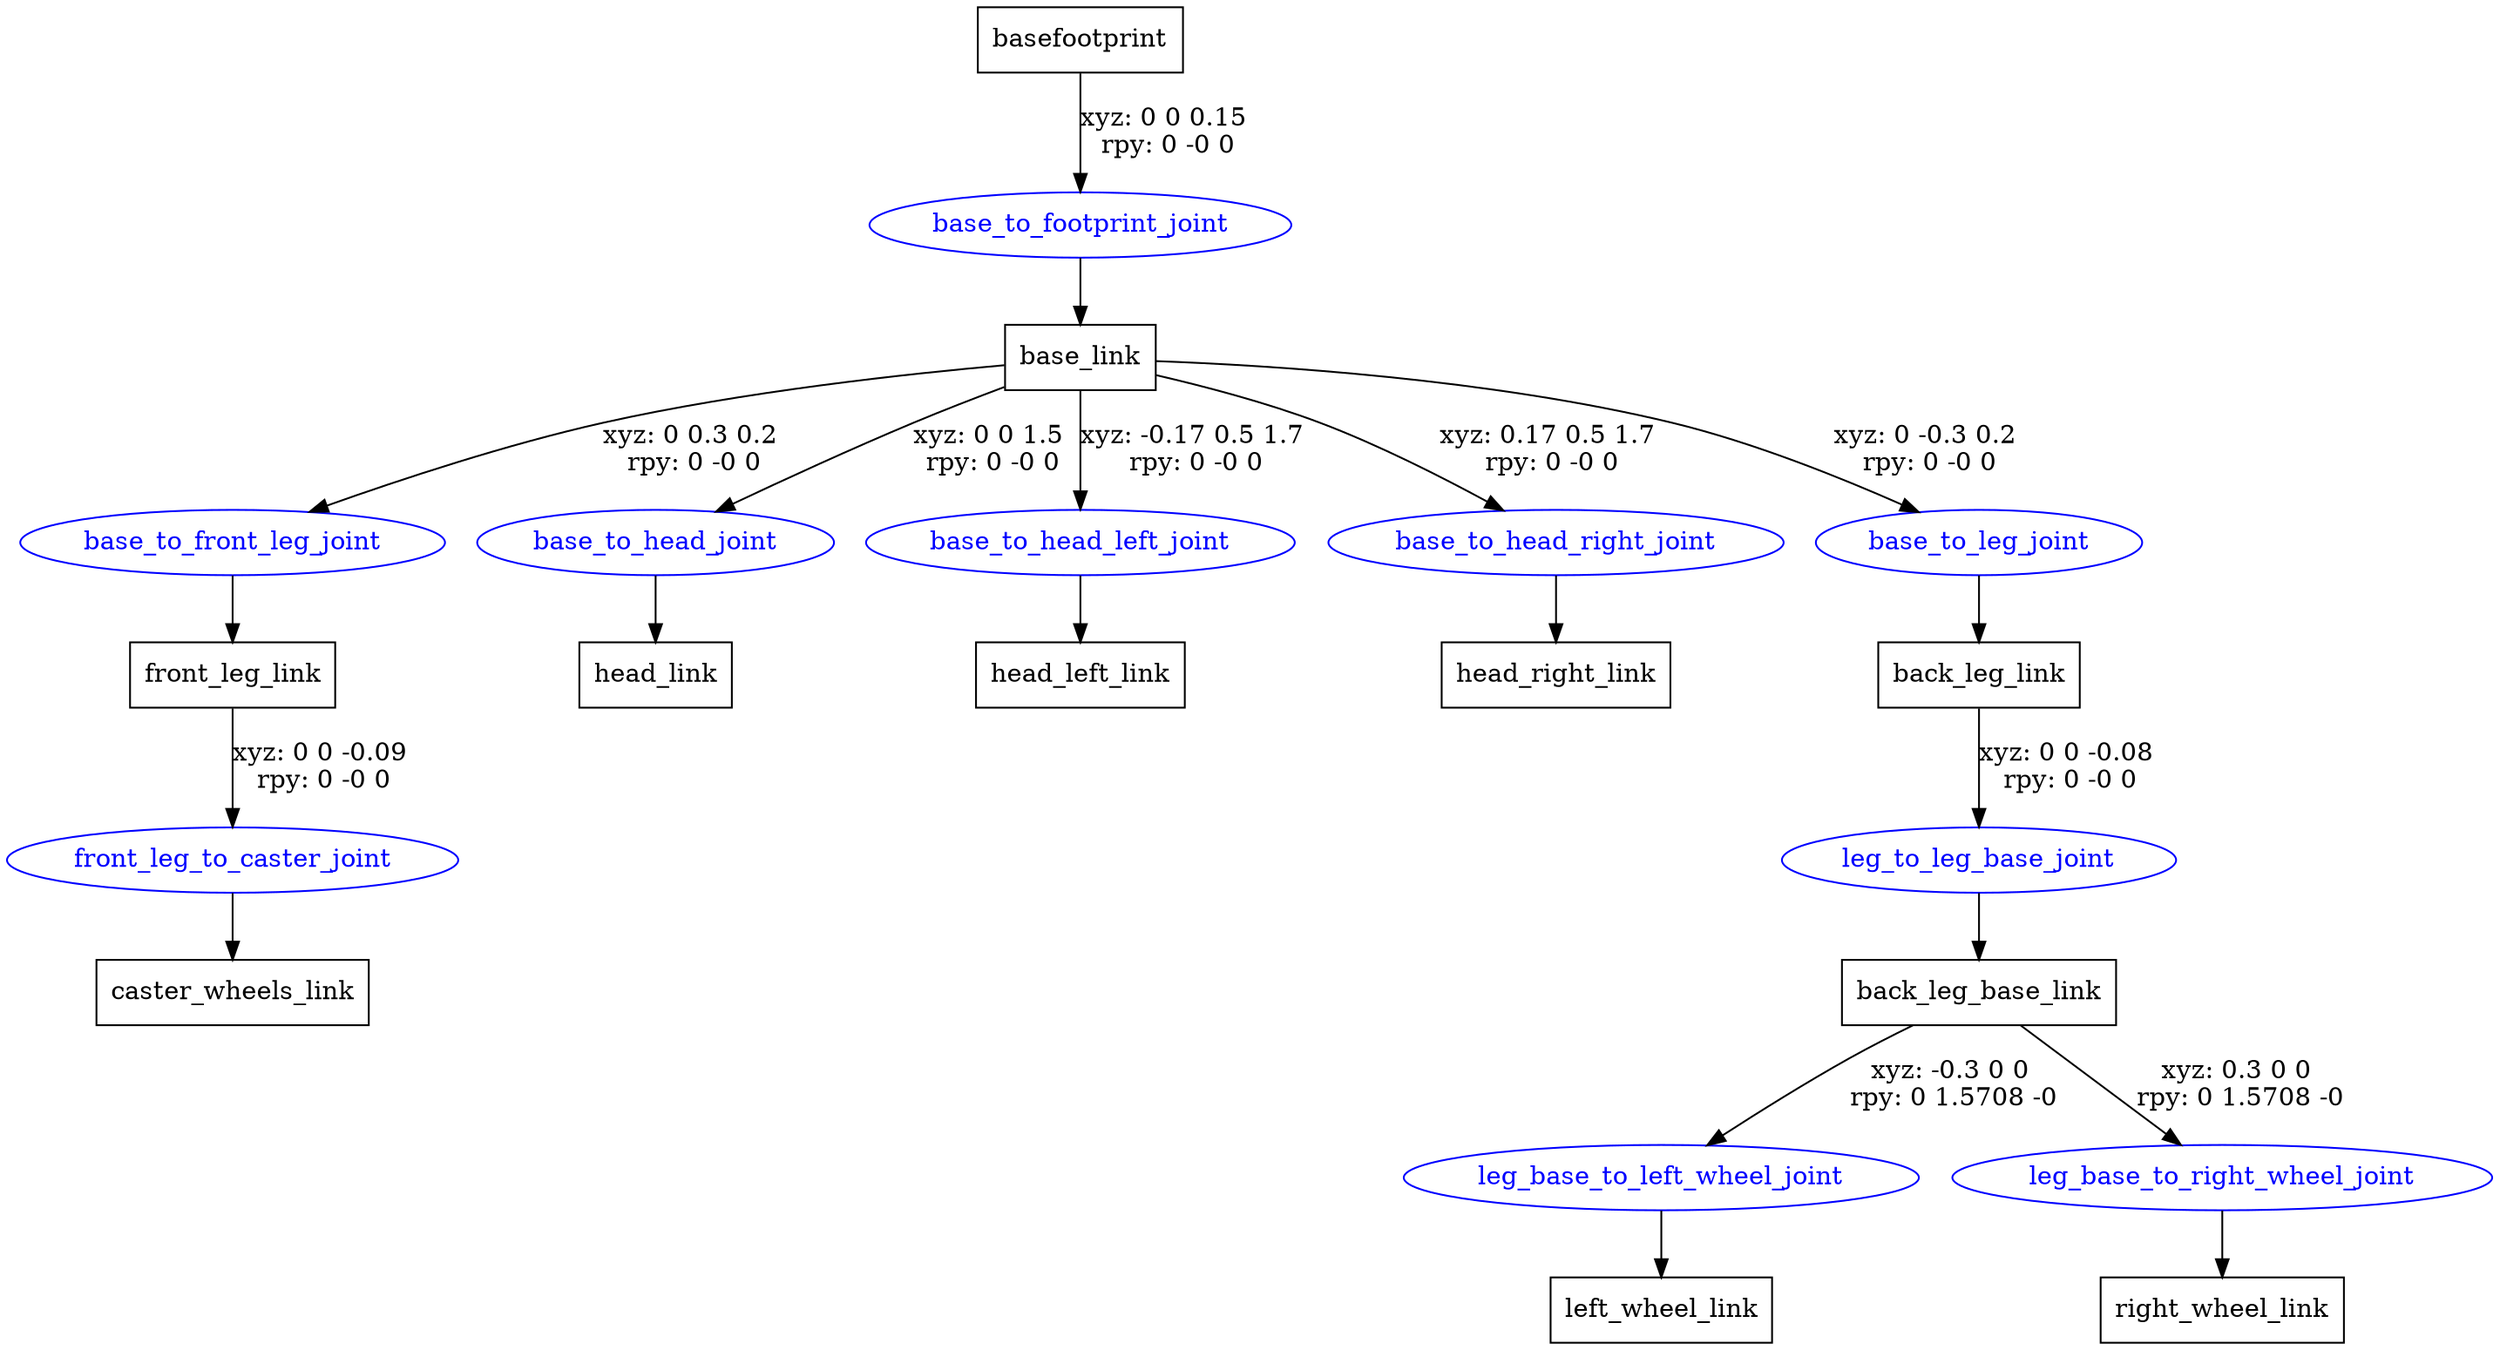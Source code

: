 digraph G {
node [shape=box];
"basefootprint" [label="basefootprint"];
"base_link" [label="base_link"];
"front_leg_link" [label="front_leg_link"];
"caster_wheels_link" [label="caster_wheels_link"];
"head_link" [label="head_link"];
"head_left_link" [label="head_left_link"];
"head_right_link" [label="head_right_link"];
"back_leg_link" [label="back_leg_link"];
"back_leg_base_link" [label="back_leg_base_link"];
"left_wheel_link" [label="left_wheel_link"];
"right_wheel_link" [label="right_wheel_link"];
node [shape=ellipse, color=blue, fontcolor=blue];
"basefootprint" -> "base_to_footprint_joint" [label="xyz: 0 0 0.15 \nrpy: 0 -0 0"]
"base_to_footprint_joint" -> "base_link"
"base_link" -> "base_to_front_leg_joint" [label="xyz: 0 0.3 0.2 \nrpy: 0 -0 0"]
"base_to_front_leg_joint" -> "front_leg_link"
"front_leg_link" -> "front_leg_to_caster_joint" [label="xyz: 0 0 -0.09 \nrpy: 0 -0 0"]
"front_leg_to_caster_joint" -> "caster_wheels_link"
"base_link" -> "base_to_head_joint" [label="xyz: 0 0 1.5 \nrpy: 0 -0 0"]
"base_to_head_joint" -> "head_link"
"base_link" -> "base_to_head_left_joint" [label="xyz: -0.17 0.5 1.7 \nrpy: 0 -0 0"]
"base_to_head_left_joint" -> "head_left_link"
"base_link" -> "base_to_head_right_joint" [label="xyz: 0.17 0.5 1.7 \nrpy: 0 -0 0"]
"base_to_head_right_joint" -> "head_right_link"
"base_link" -> "base_to_leg_joint" [label="xyz: 0 -0.3 0.2 \nrpy: 0 -0 0"]
"base_to_leg_joint" -> "back_leg_link"
"back_leg_link" -> "leg_to_leg_base_joint" [label="xyz: 0 0 -0.08 \nrpy: 0 -0 0"]
"leg_to_leg_base_joint" -> "back_leg_base_link"
"back_leg_base_link" -> "leg_base_to_left_wheel_joint" [label="xyz: -0.3 0 0 \nrpy: 0 1.5708 -0"]
"leg_base_to_left_wheel_joint" -> "left_wheel_link"
"back_leg_base_link" -> "leg_base_to_right_wheel_joint" [label="xyz: 0.3 0 0 \nrpy: 0 1.5708 -0"]
"leg_base_to_right_wheel_joint" -> "right_wheel_link"
}
